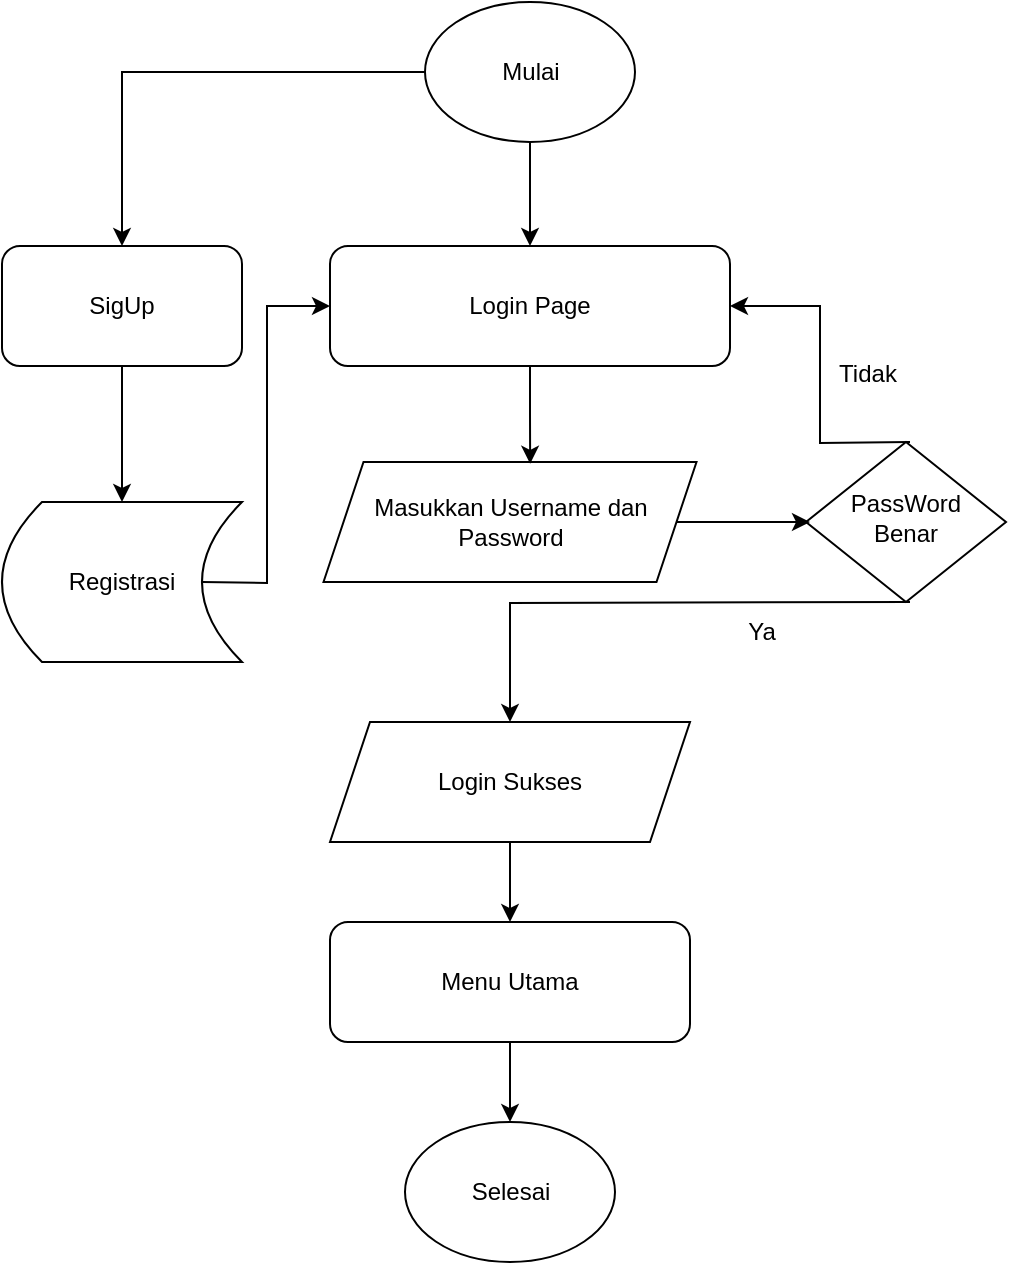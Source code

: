 <mxfile version="24.3.1" type="device">
  <diagram id="C5RBs43oDa-KdzZeNtuy" name="Page-1">
    <mxGraphModel dx="978" dy="545" grid="1" gridSize="10" guides="1" tooltips="1" connect="1" arrows="1" fold="1" page="1" pageScale="1" pageWidth="827" pageHeight="1169" background="none" math="0" shadow="0">
      <root>
        <mxCell id="WIyWlLk6GJQsqaUBKTNV-0" />
        <mxCell id="WIyWlLk6GJQsqaUBKTNV-1" parent="WIyWlLk6GJQsqaUBKTNV-0" />
        <mxCell id="SrjA0HP9joV4kQ8oIA7r-4" style="edgeStyle=orthogonalEdgeStyle;rounded=0;orthogonalLoop=1;jettySize=auto;html=1;exitX=0.5;exitY=0;exitDx=0;exitDy=0;entryX=1;entryY=0.5;entryDx=0;entryDy=0;" edge="1" parent="WIyWlLk6GJQsqaUBKTNV-1" target="SrjA0HP9joV4kQ8oIA7r-0">
          <mxGeometry relative="1" as="geometry">
            <mxPoint x="674" y="240" as="sourcePoint" />
          </mxGeometry>
        </mxCell>
        <mxCell id="WIyWlLk6GJQsqaUBKTNV-6" value="PassWord Benar" style="rhombus;whiteSpace=wrap;html=1;shadow=0;fontFamily=Helvetica;fontSize=12;align=center;strokeWidth=1;spacing=6;spacingTop=-4;" parent="WIyWlLk6GJQsqaUBKTNV-1" vertex="1">
          <mxGeometry x="622" y="240" width="100" height="80" as="geometry" />
        </mxCell>
        <mxCell id="SrjA0HP9joV4kQ8oIA7r-6" style="edgeStyle=orthogonalEdgeStyle;rounded=0;orthogonalLoop=1;jettySize=auto;html=1;exitX=0.5;exitY=1;exitDx=0;exitDy=0;entryX=0.5;entryY=0;entryDx=0;entryDy=0;" edge="1" parent="WIyWlLk6GJQsqaUBKTNV-1" source="-O_b5KxTsku7lGpKvVqD-3" target="SrjA0HP9joV4kQ8oIA7r-0">
          <mxGeometry relative="1" as="geometry" />
        </mxCell>
        <mxCell id="SrjA0HP9joV4kQ8oIA7r-13" style="edgeStyle=orthogonalEdgeStyle;rounded=0;orthogonalLoop=1;jettySize=auto;html=1;exitX=0;exitY=0.5;exitDx=0;exitDy=0;entryX=0.5;entryY=0;entryDx=0;entryDy=0;" edge="1" parent="WIyWlLk6GJQsqaUBKTNV-1" source="-O_b5KxTsku7lGpKvVqD-3" target="SrjA0HP9joV4kQ8oIA7r-12">
          <mxGeometry relative="1" as="geometry" />
        </mxCell>
        <mxCell id="-O_b5KxTsku7lGpKvVqD-3" value="Mulai" style="ellipse;whiteSpace=wrap;html=1;" parent="WIyWlLk6GJQsqaUBKTNV-1" vertex="1">
          <mxGeometry x="431.5" y="20" width="105" height="70" as="geometry" />
        </mxCell>
        <mxCell id="-O_b5KxTsku7lGpKvVqD-12" style="edgeStyle=orthogonalEdgeStyle;rounded=0;orthogonalLoop=1;jettySize=auto;html=1;exitX=1;exitY=0.5;exitDx=0;exitDy=0;entryX=0;entryY=0.5;entryDx=0;entryDy=0;" parent="WIyWlLk6GJQsqaUBKTNV-1" source="-O_b5KxTsku7lGpKvVqD-4" edge="1">
          <mxGeometry relative="1" as="geometry">
            <mxPoint x="624" y="280" as="targetPoint" />
          </mxGeometry>
        </mxCell>
        <mxCell id="-O_b5KxTsku7lGpKvVqD-17" style="edgeStyle=orthogonalEdgeStyle;rounded=0;orthogonalLoop=1;jettySize=auto;html=1;exitX=0.5;exitY=1;exitDx=0;exitDy=0;entryX=0.5;entryY=0;entryDx=0;entryDy=0;" parent="WIyWlLk6GJQsqaUBKTNV-1" target="-O_b5KxTsku7lGpKvVqD-16" edge="1">
          <mxGeometry relative="1" as="geometry">
            <mxPoint x="674" y="320" as="sourcePoint" />
          </mxGeometry>
        </mxCell>
        <mxCell id="-O_b5KxTsku7lGpKvVqD-4" value="Masukkan Username dan&lt;div&gt;Password&lt;/div&gt;" style="shape=parallelogram;perimeter=parallelogramPerimeter;whiteSpace=wrap;html=1;fixedSize=1;" parent="WIyWlLk6GJQsqaUBKTNV-1" vertex="1">
          <mxGeometry x="380.75" y="250" width="186.5" height="60" as="geometry" />
        </mxCell>
        <mxCell id="-O_b5KxTsku7lGpKvVqD-5" value="Selesai" style="ellipse;whiteSpace=wrap;html=1;" parent="WIyWlLk6GJQsqaUBKTNV-1" vertex="1">
          <mxGeometry x="421.5" y="580" width="105" height="70" as="geometry" />
        </mxCell>
        <mxCell id="-O_b5KxTsku7lGpKvVqD-20" style="edgeStyle=orthogonalEdgeStyle;rounded=0;orthogonalLoop=1;jettySize=auto;html=1;exitX=0.5;exitY=1;exitDx=0;exitDy=0;entryX=0.5;entryY=0;entryDx=0;entryDy=0;" parent="WIyWlLk6GJQsqaUBKTNV-1" source="-O_b5KxTsku7lGpKvVqD-8" target="-O_b5KxTsku7lGpKvVqD-5" edge="1">
          <mxGeometry relative="1" as="geometry" />
        </mxCell>
        <mxCell id="-O_b5KxTsku7lGpKvVqD-8" value="Menu Utama" style="rounded=1;whiteSpace=wrap;html=1;fontSize=12;glass=0;strokeWidth=1;shadow=0;" parent="WIyWlLk6GJQsqaUBKTNV-1" vertex="1">
          <mxGeometry x="384" y="480" width="180" height="60" as="geometry" />
        </mxCell>
        <mxCell id="-O_b5KxTsku7lGpKvVqD-18" style="edgeStyle=orthogonalEdgeStyle;rounded=0;orthogonalLoop=1;jettySize=auto;html=1;exitX=0.5;exitY=1;exitDx=0;exitDy=0;" parent="WIyWlLk6GJQsqaUBKTNV-1" source="-O_b5KxTsku7lGpKvVqD-16" target="-O_b5KxTsku7lGpKvVqD-8" edge="1">
          <mxGeometry relative="1" as="geometry" />
        </mxCell>
        <mxCell id="-O_b5KxTsku7lGpKvVqD-16" value="Login Sukses" style="shape=parallelogram;perimeter=parallelogramPerimeter;whiteSpace=wrap;html=1;fixedSize=1;" parent="WIyWlLk6GJQsqaUBKTNV-1" vertex="1">
          <mxGeometry x="384" y="380" width="180" height="60" as="geometry" />
        </mxCell>
        <mxCell id="SrjA0HP9joV4kQ8oIA7r-0" value="Login Page" style="rounded=1;whiteSpace=wrap;html=1;" vertex="1" parent="WIyWlLk6GJQsqaUBKTNV-1">
          <mxGeometry x="384" y="142" width="200" height="60" as="geometry" />
        </mxCell>
        <mxCell id="SrjA0HP9joV4kQ8oIA7r-5" style="edgeStyle=orthogonalEdgeStyle;rounded=0;orthogonalLoop=1;jettySize=auto;html=1;exitX=0.5;exitY=1;exitDx=0;exitDy=0;entryX=0.554;entryY=0.015;entryDx=0;entryDy=0;entryPerimeter=0;" edge="1" parent="WIyWlLk6GJQsqaUBKTNV-1" source="SrjA0HP9joV4kQ8oIA7r-0" target="-O_b5KxTsku7lGpKvVqD-4">
          <mxGeometry relative="1" as="geometry" />
        </mxCell>
        <mxCell id="SrjA0HP9joV4kQ8oIA7r-8" value="Ya" style="text;strokeColor=none;align=center;fillColor=none;html=1;verticalAlign=middle;whiteSpace=wrap;rounded=0;" vertex="1" parent="WIyWlLk6GJQsqaUBKTNV-1">
          <mxGeometry x="570" y="320" width="60" height="30" as="geometry" />
        </mxCell>
        <mxCell id="SrjA0HP9joV4kQ8oIA7r-9" value="Tidak" style="text;strokeColor=none;align=center;fillColor=none;html=1;verticalAlign=middle;whiteSpace=wrap;rounded=0;" vertex="1" parent="WIyWlLk6GJQsqaUBKTNV-1">
          <mxGeometry x="623" y="191" width="60" height="30" as="geometry" />
        </mxCell>
        <mxCell id="SrjA0HP9joV4kQ8oIA7r-15" style="edgeStyle=orthogonalEdgeStyle;rounded=0;orthogonalLoop=1;jettySize=auto;html=1;exitX=0.5;exitY=1;exitDx=0;exitDy=0;entryX=0.5;entryY=0;entryDx=0;entryDy=0;" edge="1" parent="WIyWlLk6GJQsqaUBKTNV-1" source="SrjA0HP9joV4kQ8oIA7r-12">
          <mxGeometry relative="1" as="geometry">
            <mxPoint x="280" y="270" as="targetPoint" />
          </mxGeometry>
        </mxCell>
        <mxCell id="SrjA0HP9joV4kQ8oIA7r-12" value="SigUp" style="rounded=1;whiteSpace=wrap;html=1;" vertex="1" parent="WIyWlLk6GJQsqaUBKTNV-1">
          <mxGeometry x="220" y="142" width="120" height="60" as="geometry" />
        </mxCell>
        <mxCell id="SrjA0HP9joV4kQ8oIA7r-16" style="edgeStyle=orthogonalEdgeStyle;rounded=0;orthogonalLoop=1;jettySize=auto;html=1;exitX=1;exitY=0.5;exitDx=0;exitDy=0;entryX=0;entryY=0.5;entryDx=0;entryDy=0;" edge="1" parent="WIyWlLk6GJQsqaUBKTNV-1" target="SrjA0HP9joV4kQ8oIA7r-0">
          <mxGeometry relative="1" as="geometry">
            <mxPoint x="320" y="310" as="sourcePoint" />
          </mxGeometry>
        </mxCell>
        <mxCell id="SrjA0HP9joV4kQ8oIA7r-17" value="Registrasi" style="shape=dataStorage;whiteSpace=wrap;html=1;fixedSize=1;align=center;" vertex="1" parent="WIyWlLk6GJQsqaUBKTNV-1">
          <mxGeometry x="220" y="270" width="120" height="80" as="geometry" />
        </mxCell>
      </root>
    </mxGraphModel>
  </diagram>
</mxfile>
